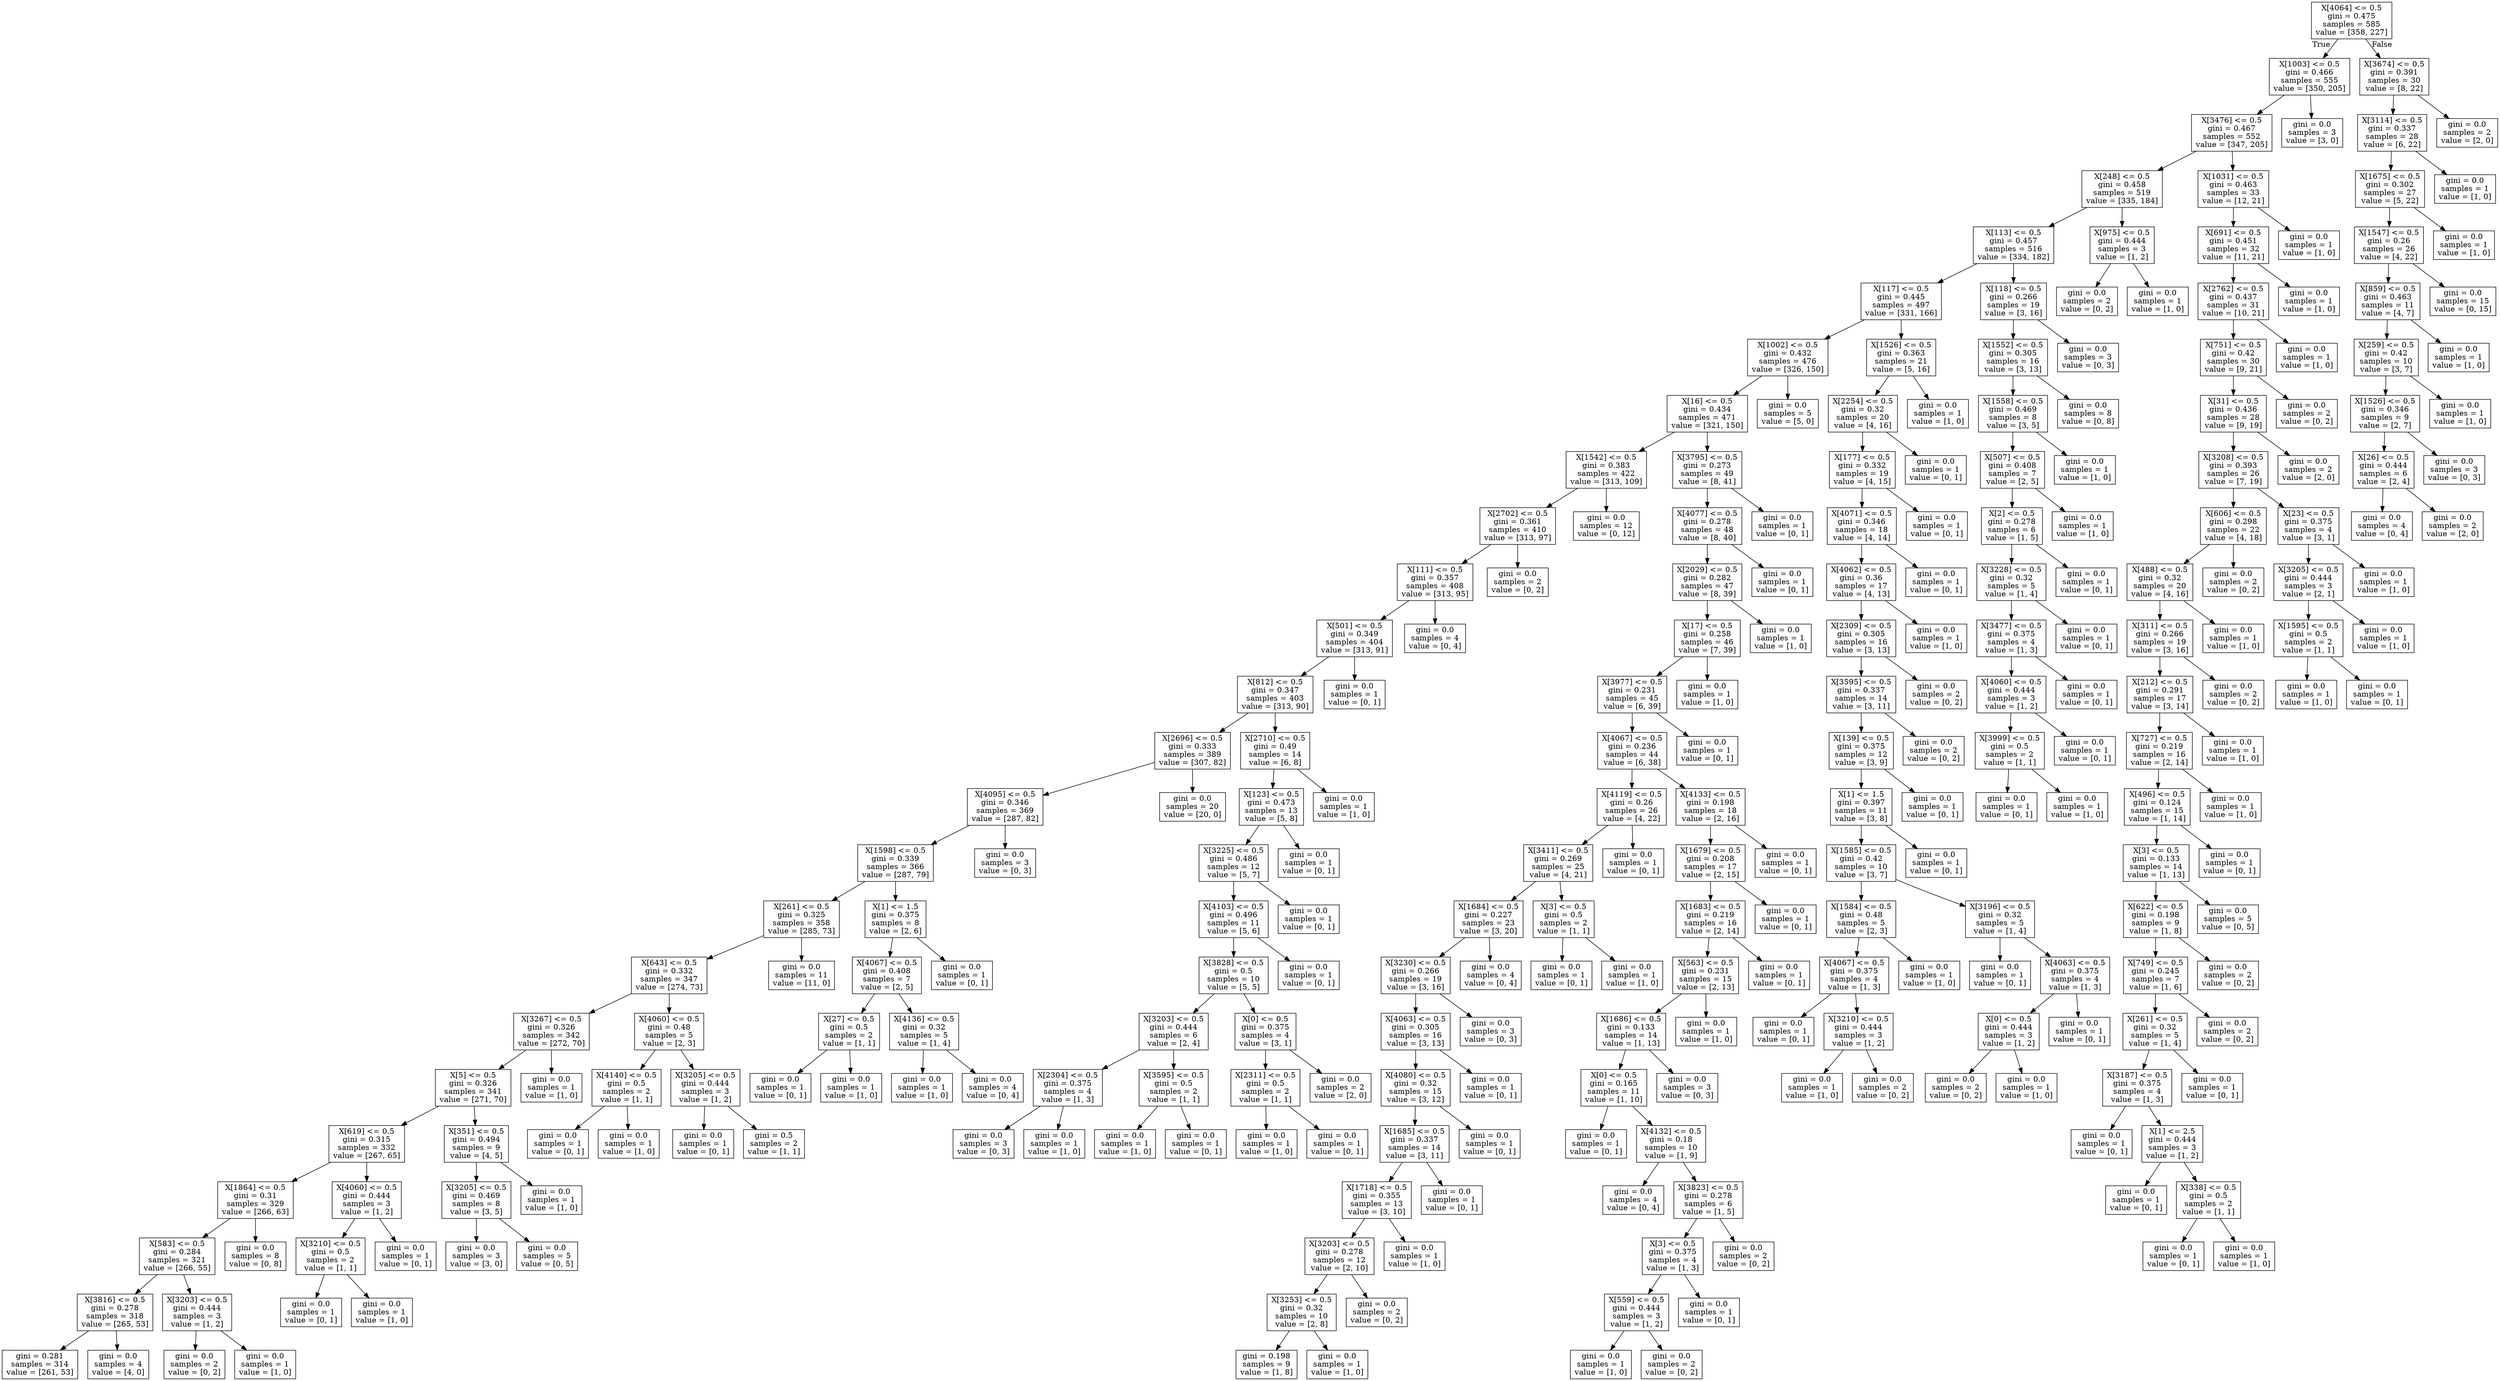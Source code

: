 digraph Tree {
node [shape=box] ;
0 [label="X[4064] <= 0.5\ngini = 0.475\nsamples = 585\nvalue = [358, 227]"] ;
1 [label="X[1003] <= 0.5\ngini = 0.466\nsamples = 555\nvalue = [350, 205]"] ;
0 -> 1 [labeldistance=2.5, labelangle=45, headlabel="True"] ;
2 [label="X[3476] <= 0.5\ngini = 0.467\nsamples = 552\nvalue = [347, 205]"] ;
1 -> 2 ;
3 [label="X[248] <= 0.5\ngini = 0.458\nsamples = 519\nvalue = [335, 184]"] ;
2 -> 3 ;
4 [label="X[113] <= 0.5\ngini = 0.457\nsamples = 516\nvalue = [334, 182]"] ;
3 -> 4 ;
5 [label="X[117] <= 0.5\ngini = 0.445\nsamples = 497\nvalue = [331, 166]"] ;
4 -> 5 ;
6 [label="X[1002] <= 0.5\ngini = 0.432\nsamples = 476\nvalue = [326, 150]"] ;
5 -> 6 ;
7 [label="X[16] <= 0.5\ngini = 0.434\nsamples = 471\nvalue = [321, 150]"] ;
6 -> 7 ;
8 [label="X[1542] <= 0.5\ngini = 0.383\nsamples = 422\nvalue = [313, 109]"] ;
7 -> 8 ;
9 [label="X[2702] <= 0.5\ngini = 0.361\nsamples = 410\nvalue = [313, 97]"] ;
8 -> 9 ;
10 [label="X[111] <= 0.5\ngini = 0.357\nsamples = 408\nvalue = [313, 95]"] ;
9 -> 10 ;
11 [label="X[501] <= 0.5\ngini = 0.349\nsamples = 404\nvalue = [313, 91]"] ;
10 -> 11 ;
12 [label="X[812] <= 0.5\ngini = 0.347\nsamples = 403\nvalue = [313, 90]"] ;
11 -> 12 ;
13 [label="X[2696] <= 0.5\ngini = 0.333\nsamples = 389\nvalue = [307, 82]"] ;
12 -> 13 ;
14 [label="X[4095] <= 0.5\ngini = 0.346\nsamples = 369\nvalue = [287, 82]"] ;
13 -> 14 ;
15 [label="X[1598] <= 0.5\ngini = 0.339\nsamples = 366\nvalue = [287, 79]"] ;
14 -> 15 ;
16 [label="X[261] <= 0.5\ngini = 0.325\nsamples = 358\nvalue = [285, 73]"] ;
15 -> 16 ;
17 [label="X[643] <= 0.5\ngini = 0.332\nsamples = 347\nvalue = [274, 73]"] ;
16 -> 17 ;
18 [label="X[3267] <= 0.5\ngini = 0.326\nsamples = 342\nvalue = [272, 70]"] ;
17 -> 18 ;
19 [label="X[5] <= 0.5\ngini = 0.326\nsamples = 341\nvalue = [271, 70]"] ;
18 -> 19 ;
20 [label="X[619] <= 0.5\ngini = 0.315\nsamples = 332\nvalue = [267, 65]"] ;
19 -> 20 ;
21 [label="X[1864] <= 0.5\ngini = 0.31\nsamples = 329\nvalue = [266, 63]"] ;
20 -> 21 ;
22 [label="X[583] <= 0.5\ngini = 0.284\nsamples = 321\nvalue = [266, 55]"] ;
21 -> 22 ;
23 [label="X[3816] <= 0.5\ngini = 0.278\nsamples = 318\nvalue = [265, 53]"] ;
22 -> 23 ;
24 [label="gini = 0.281\nsamples = 314\nvalue = [261, 53]"] ;
23 -> 24 ;
25 [label="gini = 0.0\nsamples = 4\nvalue = [4, 0]"] ;
23 -> 25 ;
26 [label="X[3203] <= 0.5\ngini = 0.444\nsamples = 3\nvalue = [1, 2]"] ;
22 -> 26 ;
27 [label="gini = 0.0\nsamples = 2\nvalue = [0, 2]"] ;
26 -> 27 ;
28 [label="gini = 0.0\nsamples = 1\nvalue = [1, 0]"] ;
26 -> 28 ;
29 [label="gini = 0.0\nsamples = 8\nvalue = [0, 8]"] ;
21 -> 29 ;
30 [label="X[4060] <= 0.5\ngini = 0.444\nsamples = 3\nvalue = [1, 2]"] ;
20 -> 30 ;
31 [label="X[3210] <= 0.5\ngini = 0.5\nsamples = 2\nvalue = [1, 1]"] ;
30 -> 31 ;
32 [label="gini = 0.0\nsamples = 1\nvalue = [0, 1]"] ;
31 -> 32 ;
33 [label="gini = 0.0\nsamples = 1\nvalue = [1, 0]"] ;
31 -> 33 ;
34 [label="gini = 0.0\nsamples = 1\nvalue = [0, 1]"] ;
30 -> 34 ;
35 [label="X[351] <= 0.5\ngini = 0.494\nsamples = 9\nvalue = [4, 5]"] ;
19 -> 35 ;
36 [label="X[3205] <= 0.5\ngini = 0.469\nsamples = 8\nvalue = [3, 5]"] ;
35 -> 36 ;
37 [label="gini = 0.0\nsamples = 3\nvalue = [3, 0]"] ;
36 -> 37 ;
38 [label="gini = 0.0\nsamples = 5\nvalue = [0, 5]"] ;
36 -> 38 ;
39 [label="gini = 0.0\nsamples = 1\nvalue = [1, 0]"] ;
35 -> 39 ;
40 [label="gini = 0.0\nsamples = 1\nvalue = [1, 0]"] ;
18 -> 40 ;
41 [label="X[4060] <= 0.5\ngini = 0.48\nsamples = 5\nvalue = [2, 3]"] ;
17 -> 41 ;
42 [label="X[4140] <= 0.5\ngini = 0.5\nsamples = 2\nvalue = [1, 1]"] ;
41 -> 42 ;
43 [label="gini = 0.0\nsamples = 1\nvalue = [0, 1]"] ;
42 -> 43 ;
44 [label="gini = 0.0\nsamples = 1\nvalue = [1, 0]"] ;
42 -> 44 ;
45 [label="X[3205] <= 0.5\ngini = 0.444\nsamples = 3\nvalue = [1, 2]"] ;
41 -> 45 ;
46 [label="gini = 0.0\nsamples = 1\nvalue = [0, 1]"] ;
45 -> 46 ;
47 [label="gini = 0.5\nsamples = 2\nvalue = [1, 1]"] ;
45 -> 47 ;
48 [label="gini = 0.0\nsamples = 11\nvalue = [11, 0]"] ;
16 -> 48 ;
49 [label="X[1] <= 1.5\ngini = 0.375\nsamples = 8\nvalue = [2, 6]"] ;
15 -> 49 ;
50 [label="X[4067] <= 0.5\ngini = 0.408\nsamples = 7\nvalue = [2, 5]"] ;
49 -> 50 ;
51 [label="X[27] <= 0.5\ngini = 0.5\nsamples = 2\nvalue = [1, 1]"] ;
50 -> 51 ;
52 [label="gini = 0.0\nsamples = 1\nvalue = [0, 1]"] ;
51 -> 52 ;
53 [label="gini = 0.0\nsamples = 1\nvalue = [1, 0]"] ;
51 -> 53 ;
54 [label="X[4136] <= 0.5\ngini = 0.32\nsamples = 5\nvalue = [1, 4]"] ;
50 -> 54 ;
55 [label="gini = 0.0\nsamples = 1\nvalue = [1, 0]"] ;
54 -> 55 ;
56 [label="gini = 0.0\nsamples = 4\nvalue = [0, 4]"] ;
54 -> 56 ;
57 [label="gini = 0.0\nsamples = 1\nvalue = [0, 1]"] ;
49 -> 57 ;
58 [label="gini = 0.0\nsamples = 3\nvalue = [0, 3]"] ;
14 -> 58 ;
59 [label="gini = 0.0\nsamples = 20\nvalue = [20, 0]"] ;
13 -> 59 ;
60 [label="X[2710] <= 0.5\ngini = 0.49\nsamples = 14\nvalue = [6, 8]"] ;
12 -> 60 ;
61 [label="X[123] <= 0.5\ngini = 0.473\nsamples = 13\nvalue = [5, 8]"] ;
60 -> 61 ;
62 [label="X[3225] <= 0.5\ngini = 0.486\nsamples = 12\nvalue = [5, 7]"] ;
61 -> 62 ;
63 [label="X[4103] <= 0.5\ngini = 0.496\nsamples = 11\nvalue = [5, 6]"] ;
62 -> 63 ;
64 [label="X[3828] <= 0.5\ngini = 0.5\nsamples = 10\nvalue = [5, 5]"] ;
63 -> 64 ;
65 [label="X[3203] <= 0.5\ngini = 0.444\nsamples = 6\nvalue = [2, 4]"] ;
64 -> 65 ;
66 [label="X[2304] <= 0.5\ngini = 0.375\nsamples = 4\nvalue = [1, 3]"] ;
65 -> 66 ;
67 [label="gini = 0.0\nsamples = 3\nvalue = [0, 3]"] ;
66 -> 67 ;
68 [label="gini = 0.0\nsamples = 1\nvalue = [1, 0]"] ;
66 -> 68 ;
69 [label="X[3595] <= 0.5\ngini = 0.5\nsamples = 2\nvalue = [1, 1]"] ;
65 -> 69 ;
70 [label="gini = 0.0\nsamples = 1\nvalue = [1, 0]"] ;
69 -> 70 ;
71 [label="gini = 0.0\nsamples = 1\nvalue = [0, 1]"] ;
69 -> 71 ;
72 [label="X[0] <= 0.5\ngini = 0.375\nsamples = 4\nvalue = [3, 1]"] ;
64 -> 72 ;
73 [label="X[2311] <= 0.5\ngini = 0.5\nsamples = 2\nvalue = [1, 1]"] ;
72 -> 73 ;
74 [label="gini = 0.0\nsamples = 1\nvalue = [1, 0]"] ;
73 -> 74 ;
75 [label="gini = 0.0\nsamples = 1\nvalue = [0, 1]"] ;
73 -> 75 ;
76 [label="gini = 0.0\nsamples = 2\nvalue = [2, 0]"] ;
72 -> 76 ;
77 [label="gini = 0.0\nsamples = 1\nvalue = [0, 1]"] ;
63 -> 77 ;
78 [label="gini = 0.0\nsamples = 1\nvalue = [0, 1]"] ;
62 -> 78 ;
79 [label="gini = 0.0\nsamples = 1\nvalue = [0, 1]"] ;
61 -> 79 ;
80 [label="gini = 0.0\nsamples = 1\nvalue = [1, 0]"] ;
60 -> 80 ;
81 [label="gini = 0.0\nsamples = 1\nvalue = [0, 1]"] ;
11 -> 81 ;
82 [label="gini = 0.0\nsamples = 4\nvalue = [0, 4]"] ;
10 -> 82 ;
83 [label="gini = 0.0\nsamples = 2\nvalue = [0, 2]"] ;
9 -> 83 ;
84 [label="gini = 0.0\nsamples = 12\nvalue = [0, 12]"] ;
8 -> 84 ;
85 [label="X[3795] <= 0.5\ngini = 0.273\nsamples = 49\nvalue = [8, 41]"] ;
7 -> 85 ;
86 [label="X[4077] <= 0.5\ngini = 0.278\nsamples = 48\nvalue = [8, 40]"] ;
85 -> 86 ;
87 [label="X[2029] <= 0.5\ngini = 0.282\nsamples = 47\nvalue = [8, 39]"] ;
86 -> 87 ;
88 [label="X[17] <= 0.5\ngini = 0.258\nsamples = 46\nvalue = [7, 39]"] ;
87 -> 88 ;
89 [label="X[3977] <= 0.5\ngini = 0.231\nsamples = 45\nvalue = [6, 39]"] ;
88 -> 89 ;
90 [label="X[4067] <= 0.5\ngini = 0.236\nsamples = 44\nvalue = [6, 38]"] ;
89 -> 90 ;
91 [label="X[4119] <= 0.5\ngini = 0.26\nsamples = 26\nvalue = [4, 22]"] ;
90 -> 91 ;
92 [label="X[3411] <= 0.5\ngini = 0.269\nsamples = 25\nvalue = [4, 21]"] ;
91 -> 92 ;
93 [label="X[1684] <= 0.5\ngini = 0.227\nsamples = 23\nvalue = [3, 20]"] ;
92 -> 93 ;
94 [label="X[3230] <= 0.5\ngini = 0.266\nsamples = 19\nvalue = [3, 16]"] ;
93 -> 94 ;
95 [label="X[4063] <= 0.5\ngini = 0.305\nsamples = 16\nvalue = [3, 13]"] ;
94 -> 95 ;
96 [label="X[4080] <= 0.5\ngini = 0.32\nsamples = 15\nvalue = [3, 12]"] ;
95 -> 96 ;
97 [label="X[1685] <= 0.5\ngini = 0.337\nsamples = 14\nvalue = [3, 11]"] ;
96 -> 97 ;
98 [label="X[1718] <= 0.5\ngini = 0.355\nsamples = 13\nvalue = [3, 10]"] ;
97 -> 98 ;
99 [label="X[3203] <= 0.5\ngini = 0.278\nsamples = 12\nvalue = [2, 10]"] ;
98 -> 99 ;
100 [label="X[3253] <= 0.5\ngini = 0.32\nsamples = 10\nvalue = [2, 8]"] ;
99 -> 100 ;
101 [label="gini = 0.198\nsamples = 9\nvalue = [1, 8]"] ;
100 -> 101 ;
102 [label="gini = 0.0\nsamples = 1\nvalue = [1, 0]"] ;
100 -> 102 ;
103 [label="gini = 0.0\nsamples = 2\nvalue = [0, 2]"] ;
99 -> 103 ;
104 [label="gini = 0.0\nsamples = 1\nvalue = [1, 0]"] ;
98 -> 104 ;
105 [label="gini = 0.0\nsamples = 1\nvalue = [0, 1]"] ;
97 -> 105 ;
106 [label="gini = 0.0\nsamples = 1\nvalue = [0, 1]"] ;
96 -> 106 ;
107 [label="gini = 0.0\nsamples = 1\nvalue = [0, 1]"] ;
95 -> 107 ;
108 [label="gini = 0.0\nsamples = 3\nvalue = [0, 3]"] ;
94 -> 108 ;
109 [label="gini = 0.0\nsamples = 4\nvalue = [0, 4]"] ;
93 -> 109 ;
110 [label="X[3] <= 0.5\ngini = 0.5\nsamples = 2\nvalue = [1, 1]"] ;
92 -> 110 ;
111 [label="gini = 0.0\nsamples = 1\nvalue = [0, 1]"] ;
110 -> 111 ;
112 [label="gini = 0.0\nsamples = 1\nvalue = [1, 0]"] ;
110 -> 112 ;
113 [label="gini = 0.0\nsamples = 1\nvalue = [0, 1]"] ;
91 -> 113 ;
114 [label="X[4133] <= 0.5\ngini = 0.198\nsamples = 18\nvalue = [2, 16]"] ;
90 -> 114 ;
115 [label="X[1679] <= 0.5\ngini = 0.208\nsamples = 17\nvalue = [2, 15]"] ;
114 -> 115 ;
116 [label="X[1683] <= 0.5\ngini = 0.219\nsamples = 16\nvalue = [2, 14]"] ;
115 -> 116 ;
117 [label="X[563] <= 0.5\ngini = 0.231\nsamples = 15\nvalue = [2, 13]"] ;
116 -> 117 ;
118 [label="X[1686] <= 0.5\ngini = 0.133\nsamples = 14\nvalue = [1, 13]"] ;
117 -> 118 ;
119 [label="X[0] <= 0.5\ngini = 0.165\nsamples = 11\nvalue = [1, 10]"] ;
118 -> 119 ;
120 [label="gini = 0.0\nsamples = 1\nvalue = [0, 1]"] ;
119 -> 120 ;
121 [label="X[4132] <= 0.5\ngini = 0.18\nsamples = 10\nvalue = [1, 9]"] ;
119 -> 121 ;
122 [label="gini = 0.0\nsamples = 4\nvalue = [0, 4]"] ;
121 -> 122 ;
123 [label="X[3823] <= 0.5\ngini = 0.278\nsamples = 6\nvalue = [1, 5]"] ;
121 -> 123 ;
124 [label="X[3] <= 0.5\ngini = 0.375\nsamples = 4\nvalue = [1, 3]"] ;
123 -> 124 ;
125 [label="X[559] <= 0.5\ngini = 0.444\nsamples = 3\nvalue = [1, 2]"] ;
124 -> 125 ;
126 [label="gini = 0.0\nsamples = 1\nvalue = [1, 0]"] ;
125 -> 126 ;
127 [label="gini = 0.0\nsamples = 2\nvalue = [0, 2]"] ;
125 -> 127 ;
128 [label="gini = 0.0\nsamples = 1\nvalue = [0, 1]"] ;
124 -> 128 ;
129 [label="gini = 0.0\nsamples = 2\nvalue = [0, 2]"] ;
123 -> 129 ;
130 [label="gini = 0.0\nsamples = 3\nvalue = [0, 3]"] ;
118 -> 130 ;
131 [label="gini = 0.0\nsamples = 1\nvalue = [1, 0]"] ;
117 -> 131 ;
132 [label="gini = 0.0\nsamples = 1\nvalue = [0, 1]"] ;
116 -> 132 ;
133 [label="gini = 0.0\nsamples = 1\nvalue = [0, 1]"] ;
115 -> 133 ;
134 [label="gini = 0.0\nsamples = 1\nvalue = [0, 1]"] ;
114 -> 134 ;
135 [label="gini = 0.0\nsamples = 1\nvalue = [0, 1]"] ;
89 -> 135 ;
136 [label="gini = 0.0\nsamples = 1\nvalue = [1, 0]"] ;
88 -> 136 ;
137 [label="gini = 0.0\nsamples = 1\nvalue = [1, 0]"] ;
87 -> 137 ;
138 [label="gini = 0.0\nsamples = 1\nvalue = [0, 1]"] ;
86 -> 138 ;
139 [label="gini = 0.0\nsamples = 1\nvalue = [0, 1]"] ;
85 -> 139 ;
140 [label="gini = 0.0\nsamples = 5\nvalue = [5, 0]"] ;
6 -> 140 ;
141 [label="X[1526] <= 0.5\ngini = 0.363\nsamples = 21\nvalue = [5, 16]"] ;
5 -> 141 ;
142 [label="X[2254] <= 0.5\ngini = 0.32\nsamples = 20\nvalue = [4, 16]"] ;
141 -> 142 ;
143 [label="X[177] <= 0.5\ngini = 0.332\nsamples = 19\nvalue = [4, 15]"] ;
142 -> 143 ;
144 [label="X[4071] <= 0.5\ngini = 0.346\nsamples = 18\nvalue = [4, 14]"] ;
143 -> 144 ;
145 [label="X[4062] <= 0.5\ngini = 0.36\nsamples = 17\nvalue = [4, 13]"] ;
144 -> 145 ;
146 [label="X[2309] <= 0.5\ngini = 0.305\nsamples = 16\nvalue = [3, 13]"] ;
145 -> 146 ;
147 [label="X[3595] <= 0.5\ngini = 0.337\nsamples = 14\nvalue = [3, 11]"] ;
146 -> 147 ;
148 [label="X[139] <= 0.5\ngini = 0.375\nsamples = 12\nvalue = [3, 9]"] ;
147 -> 148 ;
149 [label="X[1] <= 1.5\ngini = 0.397\nsamples = 11\nvalue = [3, 8]"] ;
148 -> 149 ;
150 [label="X[1585] <= 0.5\ngini = 0.42\nsamples = 10\nvalue = [3, 7]"] ;
149 -> 150 ;
151 [label="X[1584] <= 0.5\ngini = 0.48\nsamples = 5\nvalue = [2, 3]"] ;
150 -> 151 ;
152 [label="X[4067] <= 0.5\ngini = 0.375\nsamples = 4\nvalue = [1, 3]"] ;
151 -> 152 ;
153 [label="gini = 0.0\nsamples = 1\nvalue = [0, 1]"] ;
152 -> 153 ;
154 [label="X[3210] <= 0.5\ngini = 0.444\nsamples = 3\nvalue = [1, 2]"] ;
152 -> 154 ;
155 [label="gini = 0.0\nsamples = 1\nvalue = [1, 0]"] ;
154 -> 155 ;
156 [label="gini = 0.0\nsamples = 2\nvalue = [0, 2]"] ;
154 -> 156 ;
157 [label="gini = 0.0\nsamples = 1\nvalue = [1, 0]"] ;
151 -> 157 ;
158 [label="X[3196] <= 0.5\ngini = 0.32\nsamples = 5\nvalue = [1, 4]"] ;
150 -> 158 ;
159 [label="gini = 0.0\nsamples = 1\nvalue = [0, 1]"] ;
158 -> 159 ;
160 [label="X[4063] <= 0.5\ngini = 0.375\nsamples = 4\nvalue = [1, 3]"] ;
158 -> 160 ;
161 [label="X[0] <= 0.5\ngini = 0.444\nsamples = 3\nvalue = [1, 2]"] ;
160 -> 161 ;
162 [label="gini = 0.0\nsamples = 2\nvalue = [0, 2]"] ;
161 -> 162 ;
163 [label="gini = 0.0\nsamples = 1\nvalue = [1, 0]"] ;
161 -> 163 ;
164 [label="gini = 0.0\nsamples = 1\nvalue = [0, 1]"] ;
160 -> 164 ;
165 [label="gini = 0.0\nsamples = 1\nvalue = [0, 1]"] ;
149 -> 165 ;
166 [label="gini = 0.0\nsamples = 1\nvalue = [0, 1]"] ;
148 -> 166 ;
167 [label="gini = 0.0\nsamples = 2\nvalue = [0, 2]"] ;
147 -> 167 ;
168 [label="gini = 0.0\nsamples = 2\nvalue = [0, 2]"] ;
146 -> 168 ;
169 [label="gini = 0.0\nsamples = 1\nvalue = [1, 0]"] ;
145 -> 169 ;
170 [label="gini = 0.0\nsamples = 1\nvalue = [0, 1]"] ;
144 -> 170 ;
171 [label="gini = 0.0\nsamples = 1\nvalue = [0, 1]"] ;
143 -> 171 ;
172 [label="gini = 0.0\nsamples = 1\nvalue = [0, 1]"] ;
142 -> 172 ;
173 [label="gini = 0.0\nsamples = 1\nvalue = [1, 0]"] ;
141 -> 173 ;
174 [label="X[118] <= 0.5\ngini = 0.266\nsamples = 19\nvalue = [3, 16]"] ;
4 -> 174 ;
175 [label="X[1552] <= 0.5\ngini = 0.305\nsamples = 16\nvalue = [3, 13]"] ;
174 -> 175 ;
176 [label="X[1558] <= 0.5\ngini = 0.469\nsamples = 8\nvalue = [3, 5]"] ;
175 -> 176 ;
177 [label="X[507] <= 0.5\ngini = 0.408\nsamples = 7\nvalue = [2, 5]"] ;
176 -> 177 ;
178 [label="X[2] <= 0.5\ngini = 0.278\nsamples = 6\nvalue = [1, 5]"] ;
177 -> 178 ;
179 [label="X[3228] <= 0.5\ngini = 0.32\nsamples = 5\nvalue = [1, 4]"] ;
178 -> 179 ;
180 [label="X[3477] <= 0.5\ngini = 0.375\nsamples = 4\nvalue = [1, 3]"] ;
179 -> 180 ;
181 [label="X[4060] <= 0.5\ngini = 0.444\nsamples = 3\nvalue = [1, 2]"] ;
180 -> 181 ;
182 [label="X[3999] <= 0.5\ngini = 0.5\nsamples = 2\nvalue = [1, 1]"] ;
181 -> 182 ;
183 [label="gini = 0.0\nsamples = 1\nvalue = [0, 1]"] ;
182 -> 183 ;
184 [label="gini = 0.0\nsamples = 1\nvalue = [1, 0]"] ;
182 -> 184 ;
185 [label="gini = 0.0\nsamples = 1\nvalue = [0, 1]"] ;
181 -> 185 ;
186 [label="gini = 0.0\nsamples = 1\nvalue = [0, 1]"] ;
180 -> 186 ;
187 [label="gini = 0.0\nsamples = 1\nvalue = [0, 1]"] ;
179 -> 187 ;
188 [label="gini = 0.0\nsamples = 1\nvalue = [0, 1]"] ;
178 -> 188 ;
189 [label="gini = 0.0\nsamples = 1\nvalue = [1, 0]"] ;
177 -> 189 ;
190 [label="gini = 0.0\nsamples = 1\nvalue = [1, 0]"] ;
176 -> 190 ;
191 [label="gini = 0.0\nsamples = 8\nvalue = [0, 8]"] ;
175 -> 191 ;
192 [label="gini = 0.0\nsamples = 3\nvalue = [0, 3]"] ;
174 -> 192 ;
193 [label="X[975] <= 0.5\ngini = 0.444\nsamples = 3\nvalue = [1, 2]"] ;
3 -> 193 ;
194 [label="gini = 0.0\nsamples = 2\nvalue = [0, 2]"] ;
193 -> 194 ;
195 [label="gini = 0.0\nsamples = 1\nvalue = [1, 0]"] ;
193 -> 195 ;
196 [label="X[1031] <= 0.5\ngini = 0.463\nsamples = 33\nvalue = [12, 21]"] ;
2 -> 196 ;
197 [label="X[691] <= 0.5\ngini = 0.451\nsamples = 32\nvalue = [11, 21]"] ;
196 -> 197 ;
198 [label="X[2762] <= 0.5\ngini = 0.437\nsamples = 31\nvalue = [10, 21]"] ;
197 -> 198 ;
199 [label="X[751] <= 0.5\ngini = 0.42\nsamples = 30\nvalue = [9, 21]"] ;
198 -> 199 ;
200 [label="X[31] <= 0.5\ngini = 0.436\nsamples = 28\nvalue = [9, 19]"] ;
199 -> 200 ;
201 [label="X[3208] <= 0.5\ngini = 0.393\nsamples = 26\nvalue = [7, 19]"] ;
200 -> 201 ;
202 [label="X[606] <= 0.5\ngini = 0.298\nsamples = 22\nvalue = [4, 18]"] ;
201 -> 202 ;
203 [label="X[488] <= 0.5\ngini = 0.32\nsamples = 20\nvalue = [4, 16]"] ;
202 -> 203 ;
204 [label="X[311] <= 0.5\ngini = 0.266\nsamples = 19\nvalue = [3, 16]"] ;
203 -> 204 ;
205 [label="X[212] <= 0.5\ngini = 0.291\nsamples = 17\nvalue = [3, 14]"] ;
204 -> 205 ;
206 [label="X[727] <= 0.5\ngini = 0.219\nsamples = 16\nvalue = [2, 14]"] ;
205 -> 206 ;
207 [label="X[496] <= 0.5\ngini = 0.124\nsamples = 15\nvalue = [1, 14]"] ;
206 -> 207 ;
208 [label="X[3] <= 0.5\ngini = 0.133\nsamples = 14\nvalue = [1, 13]"] ;
207 -> 208 ;
209 [label="X[622] <= 0.5\ngini = 0.198\nsamples = 9\nvalue = [1, 8]"] ;
208 -> 209 ;
210 [label="X[749] <= 0.5\ngini = 0.245\nsamples = 7\nvalue = [1, 6]"] ;
209 -> 210 ;
211 [label="X[261] <= 0.5\ngini = 0.32\nsamples = 5\nvalue = [1, 4]"] ;
210 -> 211 ;
212 [label="X[3187] <= 0.5\ngini = 0.375\nsamples = 4\nvalue = [1, 3]"] ;
211 -> 212 ;
213 [label="gini = 0.0\nsamples = 1\nvalue = [0, 1]"] ;
212 -> 213 ;
214 [label="X[1] <= 2.5\ngini = 0.444\nsamples = 3\nvalue = [1, 2]"] ;
212 -> 214 ;
215 [label="gini = 0.0\nsamples = 1\nvalue = [0, 1]"] ;
214 -> 215 ;
216 [label="X[338] <= 0.5\ngini = 0.5\nsamples = 2\nvalue = [1, 1]"] ;
214 -> 216 ;
217 [label="gini = 0.0\nsamples = 1\nvalue = [0, 1]"] ;
216 -> 217 ;
218 [label="gini = 0.0\nsamples = 1\nvalue = [1, 0]"] ;
216 -> 218 ;
219 [label="gini = 0.0\nsamples = 1\nvalue = [0, 1]"] ;
211 -> 219 ;
220 [label="gini = 0.0\nsamples = 2\nvalue = [0, 2]"] ;
210 -> 220 ;
221 [label="gini = 0.0\nsamples = 2\nvalue = [0, 2]"] ;
209 -> 221 ;
222 [label="gini = 0.0\nsamples = 5\nvalue = [0, 5]"] ;
208 -> 222 ;
223 [label="gini = 0.0\nsamples = 1\nvalue = [0, 1]"] ;
207 -> 223 ;
224 [label="gini = 0.0\nsamples = 1\nvalue = [1, 0]"] ;
206 -> 224 ;
225 [label="gini = 0.0\nsamples = 1\nvalue = [1, 0]"] ;
205 -> 225 ;
226 [label="gini = 0.0\nsamples = 2\nvalue = [0, 2]"] ;
204 -> 226 ;
227 [label="gini = 0.0\nsamples = 1\nvalue = [1, 0]"] ;
203 -> 227 ;
228 [label="gini = 0.0\nsamples = 2\nvalue = [0, 2]"] ;
202 -> 228 ;
229 [label="X[23] <= 0.5\ngini = 0.375\nsamples = 4\nvalue = [3, 1]"] ;
201 -> 229 ;
230 [label="X[3205] <= 0.5\ngini = 0.444\nsamples = 3\nvalue = [2, 1]"] ;
229 -> 230 ;
231 [label="X[1595] <= 0.5\ngini = 0.5\nsamples = 2\nvalue = [1, 1]"] ;
230 -> 231 ;
232 [label="gini = 0.0\nsamples = 1\nvalue = [1, 0]"] ;
231 -> 232 ;
233 [label="gini = 0.0\nsamples = 1\nvalue = [0, 1]"] ;
231 -> 233 ;
234 [label="gini = 0.0\nsamples = 1\nvalue = [1, 0]"] ;
230 -> 234 ;
235 [label="gini = 0.0\nsamples = 1\nvalue = [1, 0]"] ;
229 -> 235 ;
236 [label="gini = 0.0\nsamples = 2\nvalue = [2, 0]"] ;
200 -> 236 ;
237 [label="gini = 0.0\nsamples = 2\nvalue = [0, 2]"] ;
199 -> 237 ;
238 [label="gini = 0.0\nsamples = 1\nvalue = [1, 0]"] ;
198 -> 238 ;
239 [label="gini = 0.0\nsamples = 1\nvalue = [1, 0]"] ;
197 -> 239 ;
240 [label="gini = 0.0\nsamples = 1\nvalue = [1, 0]"] ;
196 -> 240 ;
241 [label="gini = 0.0\nsamples = 3\nvalue = [3, 0]"] ;
1 -> 241 ;
242 [label="X[3674] <= 0.5\ngini = 0.391\nsamples = 30\nvalue = [8, 22]"] ;
0 -> 242 [labeldistance=2.5, labelangle=-45, headlabel="False"] ;
243 [label="X[3114] <= 0.5\ngini = 0.337\nsamples = 28\nvalue = [6, 22]"] ;
242 -> 243 ;
244 [label="X[1675] <= 0.5\ngini = 0.302\nsamples = 27\nvalue = [5, 22]"] ;
243 -> 244 ;
245 [label="X[1547] <= 0.5\ngini = 0.26\nsamples = 26\nvalue = [4, 22]"] ;
244 -> 245 ;
246 [label="X[859] <= 0.5\ngini = 0.463\nsamples = 11\nvalue = [4, 7]"] ;
245 -> 246 ;
247 [label="X[259] <= 0.5\ngini = 0.42\nsamples = 10\nvalue = [3, 7]"] ;
246 -> 247 ;
248 [label="X[1526] <= 0.5\ngini = 0.346\nsamples = 9\nvalue = [2, 7]"] ;
247 -> 248 ;
249 [label="X[26] <= 0.5\ngini = 0.444\nsamples = 6\nvalue = [2, 4]"] ;
248 -> 249 ;
250 [label="gini = 0.0\nsamples = 4\nvalue = [0, 4]"] ;
249 -> 250 ;
251 [label="gini = 0.0\nsamples = 2\nvalue = [2, 0]"] ;
249 -> 251 ;
252 [label="gini = 0.0\nsamples = 3\nvalue = [0, 3]"] ;
248 -> 252 ;
253 [label="gini = 0.0\nsamples = 1\nvalue = [1, 0]"] ;
247 -> 253 ;
254 [label="gini = 0.0\nsamples = 1\nvalue = [1, 0]"] ;
246 -> 254 ;
255 [label="gini = 0.0\nsamples = 15\nvalue = [0, 15]"] ;
245 -> 255 ;
256 [label="gini = 0.0\nsamples = 1\nvalue = [1, 0]"] ;
244 -> 256 ;
257 [label="gini = 0.0\nsamples = 1\nvalue = [1, 0]"] ;
243 -> 257 ;
258 [label="gini = 0.0\nsamples = 2\nvalue = [2, 0]"] ;
242 -> 258 ;
}